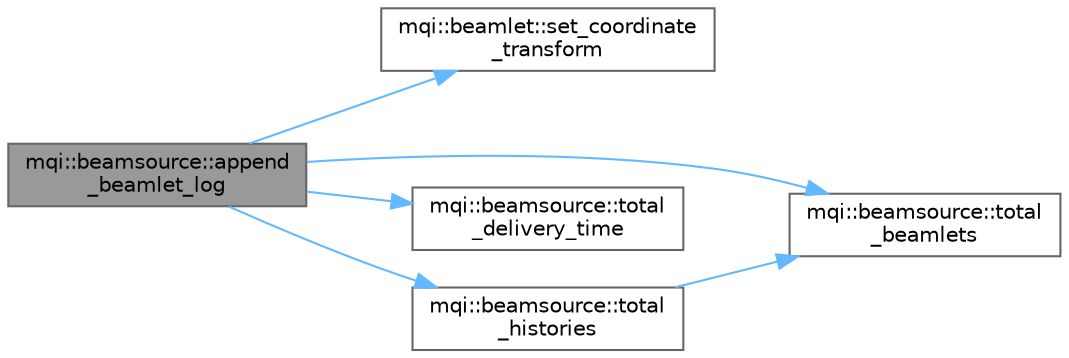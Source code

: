 digraph "mqi::beamsource::append_beamlet_log"
{
 // LATEX_PDF_SIZE
  bgcolor="transparent";
  edge [fontname=Helvetica,fontsize=10,labelfontname=Helvetica,labelfontsize=10];
  node [fontname=Helvetica,fontsize=10,shape=box,height=0.2,width=0.4];
  rankdir="LR";
  Node1 [id="Node000001",label="mqi::beamsource::append\l_beamlet_log",height=0.2,width=0.4,color="gray40", fillcolor="grey60", style="filled", fontcolor="black",tooltip="Appends a beamlet based on log file data."];
  Node1 -> Node2 [id="edge1_Node000001_Node000002",color="steelblue1",style="solid",tooltip=" "];
  Node2 [id="Node000002",label="mqi::beamlet::set_coordinate\l_transform",height=0.2,width=0.4,color="grey40", fillcolor="white", style="filled",URL="$classmqi_1_1beamlet.html#aa74720723f8d0f45e5c8b2422c33a894",tooltip="Sets the coordinate transformation for the beamlet."];
  Node1 -> Node3 [id="edge2_Node000001_Node000003",color="steelblue1",style="solid",tooltip=" "];
  Node3 [id="Node000003",label="mqi::beamsource::total\l_beamlets",height=0.2,width=0.4,color="grey40", fillcolor="white", style="filled",URL="$classmqi_1_1beamsource.html#a8cb53a42506de99381a0eee29f6dbc35",tooltip="Returns the total number of beamlets in the source."];
  Node1 -> Node4 [id="edge3_Node000001_Node000004",color="steelblue1",style="solid",tooltip=" "];
  Node4 [id="Node000004",label="mqi::beamsource::total\l_delivery_time",height=0.2,width=0.4,color="grey40", fillcolor="white", style="filled",URL="$classmqi_1_1beamsource.html#a3fb81fc91b2aba2f7b3d97f1185c9a29",tooltip="Calculates the total delivery time."];
  Node1 -> Node5 [id="edge4_Node000001_Node000005",color="steelblue1",style="solid",tooltip=" "];
  Node5 [id="Node000005",label="mqi::beamsource::total\l_histories",height=0.2,width=0.4,color="grey40", fillcolor="white", style="filled",URL="$classmqi_1_1beamsource.html#a38b59f2227d4504c28bb2a88b6834103",tooltip="Returns the total number of histories for all beamlets."];
  Node5 -> Node3 [id="edge5_Node000005_Node000003",color="steelblue1",style="solid",tooltip=" "];
}
